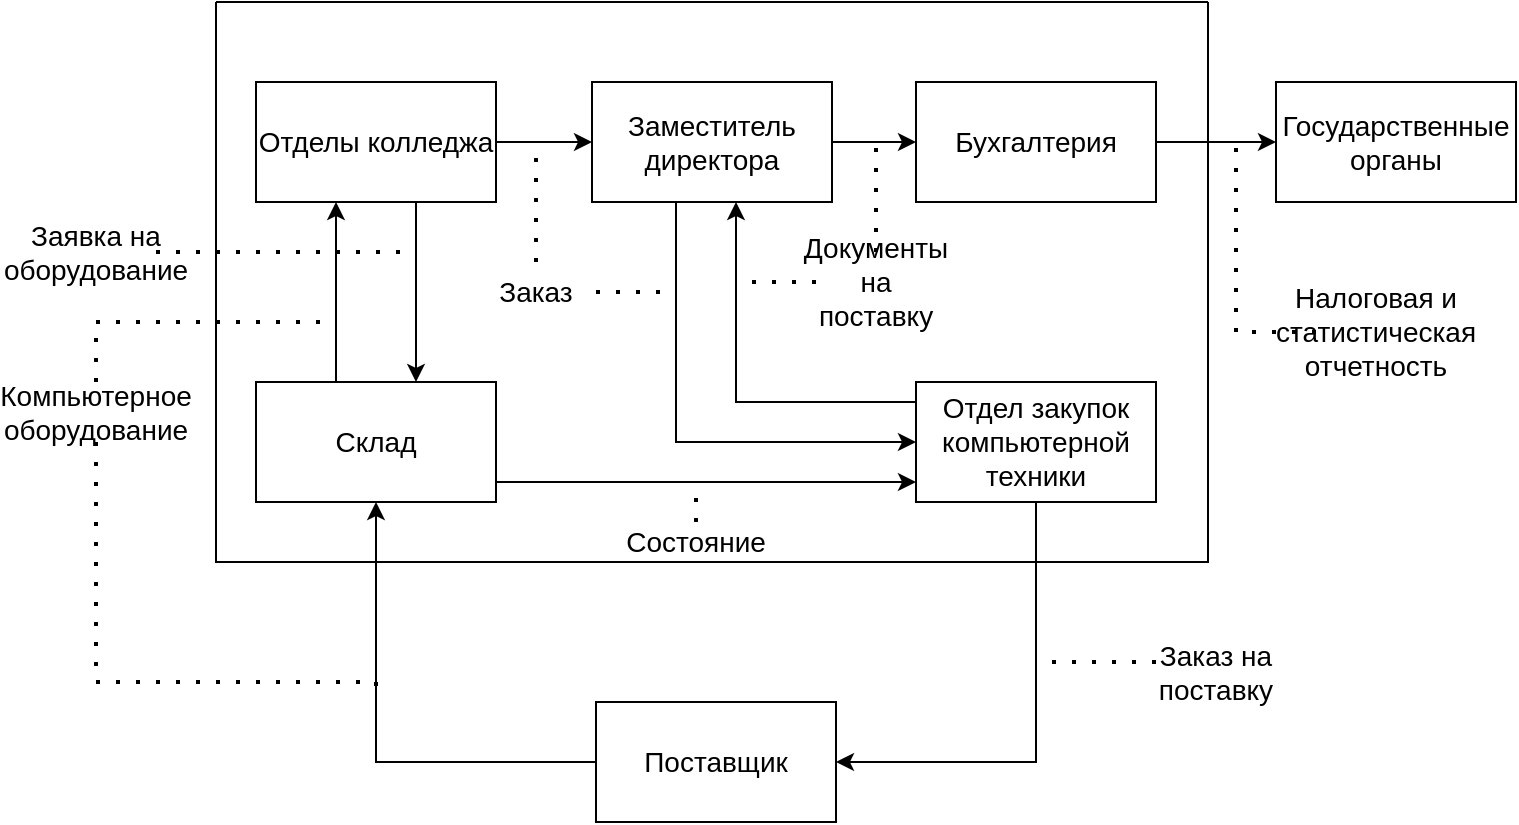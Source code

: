 <mxfile version="20.8.20" type="device"><diagram name="Страница 1" id="yzFezLVrex4fmsqw8bU6"><mxGraphModel dx="1434" dy="711" grid="1" gridSize="10" guides="1" tooltips="1" connect="1" arrows="1" fold="1" page="1" pageScale="1" pageWidth="827" pageHeight="1169" math="0" shadow="0"><root><mxCell id="0"/><mxCell id="1" parent="0"/><mxCell id="LY6iIROEEimHZ9ucPm2g-1" value="" style="swimlane;startSize=0;" parent="1" vertex="1"><mxGeometry x="210" y="110" width="496" height="280" as="geometry"><mxRectangle x="310" y="290" width="50" height="40" as="alternateBounds"/></mxGeometry></mxCell><mxCell id="LY6iIROEEimHZ9ucPm2g-6" style="edgeStyle=orthogonalEdgeStyle;rounded=0;orthogonalLoop=1;jettySize=auto;html=1;fontSize=14;" parent="LY6iIROEEimHZ9ucPm2g-1" source="LY6iIROEEimHZ9ucPm2g-2" target="LY6iIROEEimHZ9ucPm2g-3" edge="1"><mxGeometry relative="1" as="geometry"><Array as="points"><mxPoint x="230" y="220"/></Array></mxGeometry></mxCell><mxCell id="LY6iIROEEimHZ9ucPm2g-9" style="edgeStyle=orthogonalEdgeStyle;rounded=0;orthogonalLoop=1;jettySize=auto;html=1;fontSize=14;" parent="LY6iIROEEimHZ9ucPm2g-1" source="LY6iIROEEimHZ9ucPm2g-2" target="LY6iIROEEimHZ9ucPm2g-7" edge="1"><mxGeometry relative="1" as="geometry"/></mxCell><mxCell id="LY6iIROEEimHZ9ucPm2g-2" value="&lt;div&gt;Заместитель&lt;/div&gt;&lt;div&gt;директора&lt;br&gt;&lt;/div&gt;" style="rounded=0;whiteSpace=wrap;html=1;fontSize=14;" parent="LY6iIROEEimHZ9ucPm2g-1" vertex="1"><mxGeometry x="188" y="40" width="120" height="60" as="geometry"/></mxCell><mxCell id="LY6iIROEEimHZ9ucPm2g-17" style="edgeStyle=orthogonalEdgeStyle;rounded=0;orthogonalLoop=1;jettySize=auto;html=1;fontSize=14;" parent="LY6iIROEEimHZ9ucPm2g-1" source="LY6iIROEEimHZ9ucPm2g-3" target="LY6iIROEEimHZ9ucPm2g-2" edge="1"><mxGeometry relative="1" as="geometry"><Array as="points"><mxPoint x="260" y="200"/></Array></mxGeometry></mxCell><mxCell id="LY6iIROEEimHZ9ucPm2g-3" value="&lt;div&gt;Отдел закупок&lt;/div&gt;&lt;div&gt;компьютерной техники&lt;br&gt;&lt;/div&gt;" style="rounded=0;whiteSpace=wrap;html=1;fontSize=14;" parent="LY6iIROEEimHZ9ucPm2g-1" vertex="1"><mxGeometry x="350" y="190" width="120" height="60" as="geometry"/></mxCell><mxCell id="LY6iIROEEimHZ9ucPm2g-7" value="Бухгалтерия" style="rounded=0;whiteSpace=wrap;html=1;fontSize=14;" parent="LY6iIROEEimHZ9ucPm2g-1" vertex="1"><mxGeometry x="350" y="40" width="120" height="60" as="geometry"/></mxCell><mxCell id="LY6iIROEEimHZ9ucPm2g-16" style="edgeStyle=orthogonalEdgeStyle;rounded=0;orthogonalLoop=1;jettySize=auto;html=1;fontSize=14;" parent="LY6iIROEEimHZ9ucPm2g-1" source="LY6iIROEEimHZ9ucPm2g-13" target="LY6iIROEEimHZ9ucPm2g-15" edge="1"><mxGeometry relative="1" as="geometry"><Array as="points"><mxPoint x="60" y="160"/><mxPoint x="60" y="160"/></Array></mxGeometry></mxCell><mxCell id="D9CFEwQgYW2DO2yX9G8R-5" style="edgeStyle=orthogonalEdgeStyle;rounded=0;orthogonalLoop=1;jettySize=auto;html=1;shadow=0;strokeColor=default;strokeWidth=1;fontSize=14;endArrow=classic;endFill=1;" edge="1" parent="LY6iIROEEimHZ9ucPm2g-1" source="LY6iIROEEimHZ9ucPm2g-13" target="LY6iIROEEimHZ9ucPm2g-3"><mxGeometry relative="1" as="geometry"><Array as="points"><mxPoint x="320" y="240"/><mxPoint x="320" y="240"/></Array></mxGeometry></mxCell><mxCell id="LY6iIROEEimHZ9ucPm2g-13" value="Склад" style="rounded=0;whiteSpace=wrap;html=1;fontSize=14;" parent="LY6iIROEEimHZ9ucPm2g-1" vertex="1"><mxGeometry x="20" y="190" width="120" height="60" as="geometry"/></mxCell><mxCell id="LY6iIROEEimHZ9ucPm2g-18" style="edgeStyle=orthogonalEdgeStyle;rounded=0;orthogonalLoop=1;jettySize=auto;html=1;fontSize=14;" parent="LY6iIROEEimHZ9ucPm2g-1" source="LY6iIROEEimHZ9ucPm2g-15" target="LY6iIROEEimHZ9ucPm2g-2" edge="1"><mxGeometry relative="1" as="geometry"/></mxCell><mxCell id="LY6iIROEEimHZ9ucPm2g-15" value="Отделы колледжа" style="rounded=0;whiteSpace=wrap;html=1;fontSize=14;" parent="LY6iIROEEimHZ9ucPm2g-1" vertex="1"><mxGeometry x="20" y="40" width="120" height="60" as="geometry"/></mxCell><mxCell id="LY6iIROEEimHZ9ucPm2g-25" style="edgeStyle=orthogonalEdgeStyle;rounded=0;orthogonalLoop=1;jettySize=auto;html=1;dashed=1;fontSize=14;endArrow=none;endFill=0;strokeWidth=2;dashPattern=1 4;" parent="LY6iIROEEimHZ9ucPm2g-1" source="LY6iIROEEimHZ9ucPm2g-24" edge="1"><mxGeometry relative="1" as="geometry"><mxPoint x="260" y="140" as="targetPoint"/></mxGeometry></mxCell><mxCell id="LY6iIROEEimHZ9ucPm2g-26" style="edgeStyle=orthogonalEdgeStyle;rounded=0;orthogonalLoop=1;jettySize=auto;html=1;dashed=1;fontSize=14;endArrow=none;endFill=0;dashPattern=1 4;strokeWidth=2;" parent="LY6iIROEEimHZ9ucPm2g-1" source="LY6iIROEEimHZ9ucPm2g-24" edge="1"><mxGeometry relative="1" as="geometry"><mxPoint x="330" y="70" as="targetPoint"/></mxGeometry></mxCell><mxCell id="LY6iIROEEimHZ9ucPm2g-24" value="Документы на поставку" style="text;html=1;strokeColor=none;fillColor=none;align=center;verticalAlign=middle;whiteSpace=wrap;rounded=0;fontSize=14;" parent="LY6iIROEEimHZ9ucPm2g-1" vertex="1"><mxGeometry x="300" y="125" width="60" height="30" as="geometry"/></mxCell><mxCell id="LY6iIROEEimHZ9ucPm2g-33" style="edgeStyle=orthogonalEdgeStyle;rounded=0;orthogonalLoop=1;jettySize=auto;html=1;dashed=1;fontSize=14;endArrow=none;endFill=0;dashPattern=1 4;strokeWidth=2;" parent="LY6iIROEEimHZ9ucPm2g-1" source="LY6iIROEEimHZ9ucPm2g-30" edge="1"><mxGeometry relative="1" as="geometry"><mxPoint x="100" y="125" as="targetPoint"/></mxGeometry></mxCell><mxCell id="D9CFEwQgYW2DO2yX9G8R-1" style="edgeStyle=orthogonalEdgeStyle;rounded=0;orthogonalLoop=1;jettySize=auto;html=1;fontSize=14;" edge="1" parent="LY6iIROEEimHZ9ucPm2g-1" source="LY6iIROEEimHZ9ucPm2g-15" target="LY6iIROEEimHZ9ucPm2g-13"><mxGeometry relative="1" as="geometry"><mxPoint x="150" y="80" as="sourcePoint"/><mxPoint x="198" y="80" as="targetPoint"/><Array as="points"><mxPoint x="100" y="150"/><mxPoint x="100" y="150"/></Array></mxGeometry></mxCell><mxCell id="D9CFEwQgYW2DO2yX9G8R-3" style="edgeStyle=orthogonalEdgeStyle;rounded=0;orthogonalLoop=1;jettySize=auto;html=1;shadow=0;dashed=1;dashPattern=1 4;strokeColor=default;strokeWidth=2;fontSize=14;endArrow=none;endFill=0;" edge="1" parent="LY6iIROEEimHZ9ucPm2g-1" source="D9CFEwQgYW2DO2yX9G8R-2"><mxGeometry relative="1" as="geometry"><mxPoint x="160" y="70" as="targetPoint"/></mxGeometry></mxCell><mxCell id="D9CFEwQgYW2DO2yX9G8R-4" style="edgeStyle=orthogonalEdgeStyle;rounded=0;orthogonalLoop=1;jettySize=auto;html=1;shadow=0;dashed=1;dashPattern=1 4;strokeColor=default;strokeWidth=2;fontSize=14;endArrow=none;endFill=0;" edge="1" parent="LY6iIROEEimHZ9ucPm2g-1" source="D9CFEwQgYW2DO2yX9G8R-2"><mxGeometry relative="1" as="geometry"><mxPoint x="230" y="145" as="targetPoint"/></mxGeometry></mxCell><mxCell id="D9CFEwQgYW2DO2yX9G8R-2" value="Заказ" style="text;html=1;strokeColor=none;fillColor=none;align=center;verticalAlign=middle;whiteSpace=wrap;rounded=0;fontSize=14;" vertex="1" parent="LY6iIROEEimHZ9ucPm2g-1"><mxGeometry x="130" y="130" width="60" height="30" as="geometry"/></mxCell><mxCell id="D9CFEwQgYW2DO2yX9G8R-8" style="edgeStyle=orthogonalEdgeStyle;rounded=0;orthogonalLoop=1;jettySize=auto;html=1;shadow=0;strokeColor=default;strokeWidth=2;fontSize=14;endArrow=none;endFill=0;dashed=1;dashPattern=1 4;" edge="1" parent="LY6iIROEEimHZ9ucPm2g-1" source="D9CFEwQgYW2DO2yX9G8R-6"><mxGeometry relative="1" as="geometry"><mxPoint x="240" y="240" as="targetPoint"/></mxGeometry></mxCell><mxCell id="D9CFEwQgYW2DO2yX9G8R-6" value="Состояние" style="text;html=1;strokeColor=none;fillColor=none;align=center;verticalAlign=middle;whiteSpace=wrap;rounded=0;fontSize=14;" vertex="1" parent="LY6iIROEEimHZ9ucPm2g-1"><mxGeometry x="210" y="260" width="60" height="20" as="geometry"/></mxCell><mxCell id="LY6iIROEEimHZ9ucPm2g-14" style="edgeStyle=orthogonalEdgeStyle;rounded=0;orthogonalLoop=1;jettySize=auto;html=1;fontSize=14;" parent="1" source="LY6iIROEEimHZ9ucPm2g-5" target="LY6iIROEEimHZ9ucPm2g-13" edge="1"><mxGeometry relative="1" as="geometry"><Array as="points"><mxPoint x="290" y="490"/></Array></mxGeometry></mxCell><mxCell id="LY6iIROEEimHZ9ucPm2g-5" value="Поставщик" style="rounded=0;whiteSpace=wrap;html=1;fontSize=14;" parent="1" vertex="1"><mxGeometry x="400" y="460" width="120" height="60" as="geometry"/></mxCell><mxCell id="LY6iIROEEimHZ9ucPm2g-10" value="Государственные органы" style="rounded=0;whiteSpace=wrap;html=1;fontSize=14;" parent="1" vertex="1"><mxGeometry x="740" y="150" width="120" height="60" as="geometry"/></mxCell><mxCell id="LY6iIROEEimHZ9ucPm2g-11" style="edgeStyle=orthogonalEdgeStyle;rounded=0;orthogonalLoop=1;jettySize=auto;html=1;fontSize=14;" parent="1" source="LY6iIROEEimHZ9ucPm2g-7" target="LY6iIROEEimHZ9ucPm2g-10" edge="1"><mxGeometry relative="1" as="geometry"/></mxCell><mxCell id="LY6iIROEEimHZ9ucPm2g-20" style="edgeStyle=orthogonalEdgeStyle;rounded=0;orthogonalLoop=1;jettySize=auto;html=1;fontSize=14;endArrow=none;endFill=0;dashed=1;dashPattern=1 4;strokeWidth=2;" parent="1" source="LY6iIROEEimHZ9ucPm2g-19" edge="1"><mxGeometry relative="1" as="geometry"><mxPoint x="620" y="440" as="targetPoint"/><Array as="points"><mxPoint x="710" y="440"/></Array></mxGeometry></mxCell><mxCell id="LY6iIROEEimHZ9ucPm2g-19" value="Заказ на поставку" style="text;html=1;strokeColor=none;fillColor=none;align=center;verticalAlign=middle;whiteSpace=wrap;rounded=0;fontSize=14;" parent="1" vertex="1"><mxGeometry x="680" y="430" width="60" height="30" as="geometry"/></mxCell><mxCell id="LY6iIROEEimHZ9ucPm2g-22" style="edgeStyle=orthogonalEdgeStyle;rounded=0;orthogonalLoop=1;jettySize=auto;html=1;dashed=1;fontSize=14;endArrow=none;endFill=0;dashPattern=1 4;strokeWidth=2;" parent="1" source="LY6iIROEEimHZ9ucPm2g-21" edge="1"><mxGeometry relative="1" as="geometry"><mxPoint x="290" y="460" as="targetPoint"/><Array as="points"><mxPoint x="150" y="305"/><mxPoint x="150" y="450"/><mxPoint x="290" y="450"/></Array></mxGeometry></mxCell><mxCell id="LY6iIROEEimHZ9ucPm2g-23" style="edgeStyle=orthogonalEdgeStyle;rounded=0;orthogonalLoop=1;jettySize=auto;html=1;dashed=1;fontSize=14;endArrow=none;endFill=0;strokeWidth=2;dashPattern=1 4;" parent="1" source="LY6iIROEEimHZ9ucPm2g-21" edge="1"><mxGeometry relative="1" as="geometry"><mxPoint x="270" y="270" as="targetPoint"/><Array as="points"><mxPoint x="150" y="270"/><mxPoint x="270" y="270"/></Array></mxGeometry></mxCell><mxCell id="LY6iIROEEimHZ9ucPm2g-21" value="Компьютерное оборудование" style="text;html=1;strokeColor=none;fillColor=none;align=center;verticalAlign=middle;whiteSpace=wrap;rounded=0;fontSize=14;" parent="1" vertex="1"><mxGeometry x="120" y="300" width="60" height="30" as="geometry"/></mxCell><mxCell id="LY6iIROEEimHZ9ucPm2g-28" style="edgeStyle=orthogonalEdgeStyle;rounded=0;orthogonalLoop=1;jettySize=auto;html=1;dashed=1;fontSize=14;endArrow=none;endFill=0;strokeWidth=2;dashPattern=1 4;" parent="1" source="LY6iIROEEimHZ9ucPm2g-27" edge="1"><mxGeometry relative="1" as="geometry"><mxPoint x="720" y="180" as="targetPoint"/><Array as="points"><mxPoint x="720" y="275"/></Array></mxGeometry></mxCell><mxCell id="LY6iIROEEimHZ9ucPm2g-27" value="Налоговая и статистическая отчетность" style="text;html=1;strokeColor=none;fillColor=none;align=center;verticalAlign=middle;whiteSpace=wrap;rounded=0;fontSize=14;" parent="1" vertex="1"><mxGeometry x="760" y="260" width="60" height="30" as="geometry"/></mxCell><mxCell id="LY6iIROEEimHZ9ucPm2g-34" style="edgeStyle=orthogonalEdgeStyle;rounded=0;orthogonalLoop=1;jettySize=auto;html=1;entryX=1;entryY=0.5;entryDx=0;entryDy=0;shadow=0;strokeWidth=1;fontSize=14;endArrow=classic;endFill=1;strokeColor=default;" parent="1" source="LY6iIROEEimHZ9ucPm2g-3" target="LY6iIROEEimHZ9ucPm2g-5" edge="1"><mxGeometry relative="1" as="geometry"><Array as="points"><mxPoint x="620" y="490"/></Array></mxGeometry></mxCell><mxCell id="LY6iIROEEimHZ9ucPm2g-30" value="Заявка на оборудование" style="text;html=1;strokeColor=none;fillColor=none;align=center;verticalAlign=middle;whiteSpace=wrap;rounded=0;fontSize=14;" parent="1" vertex="1"><mxGeometry x="120" y="220" width="60" height="30" as="geometry"/></mxCell></root></mxGraphModel></diagram></mxfile>